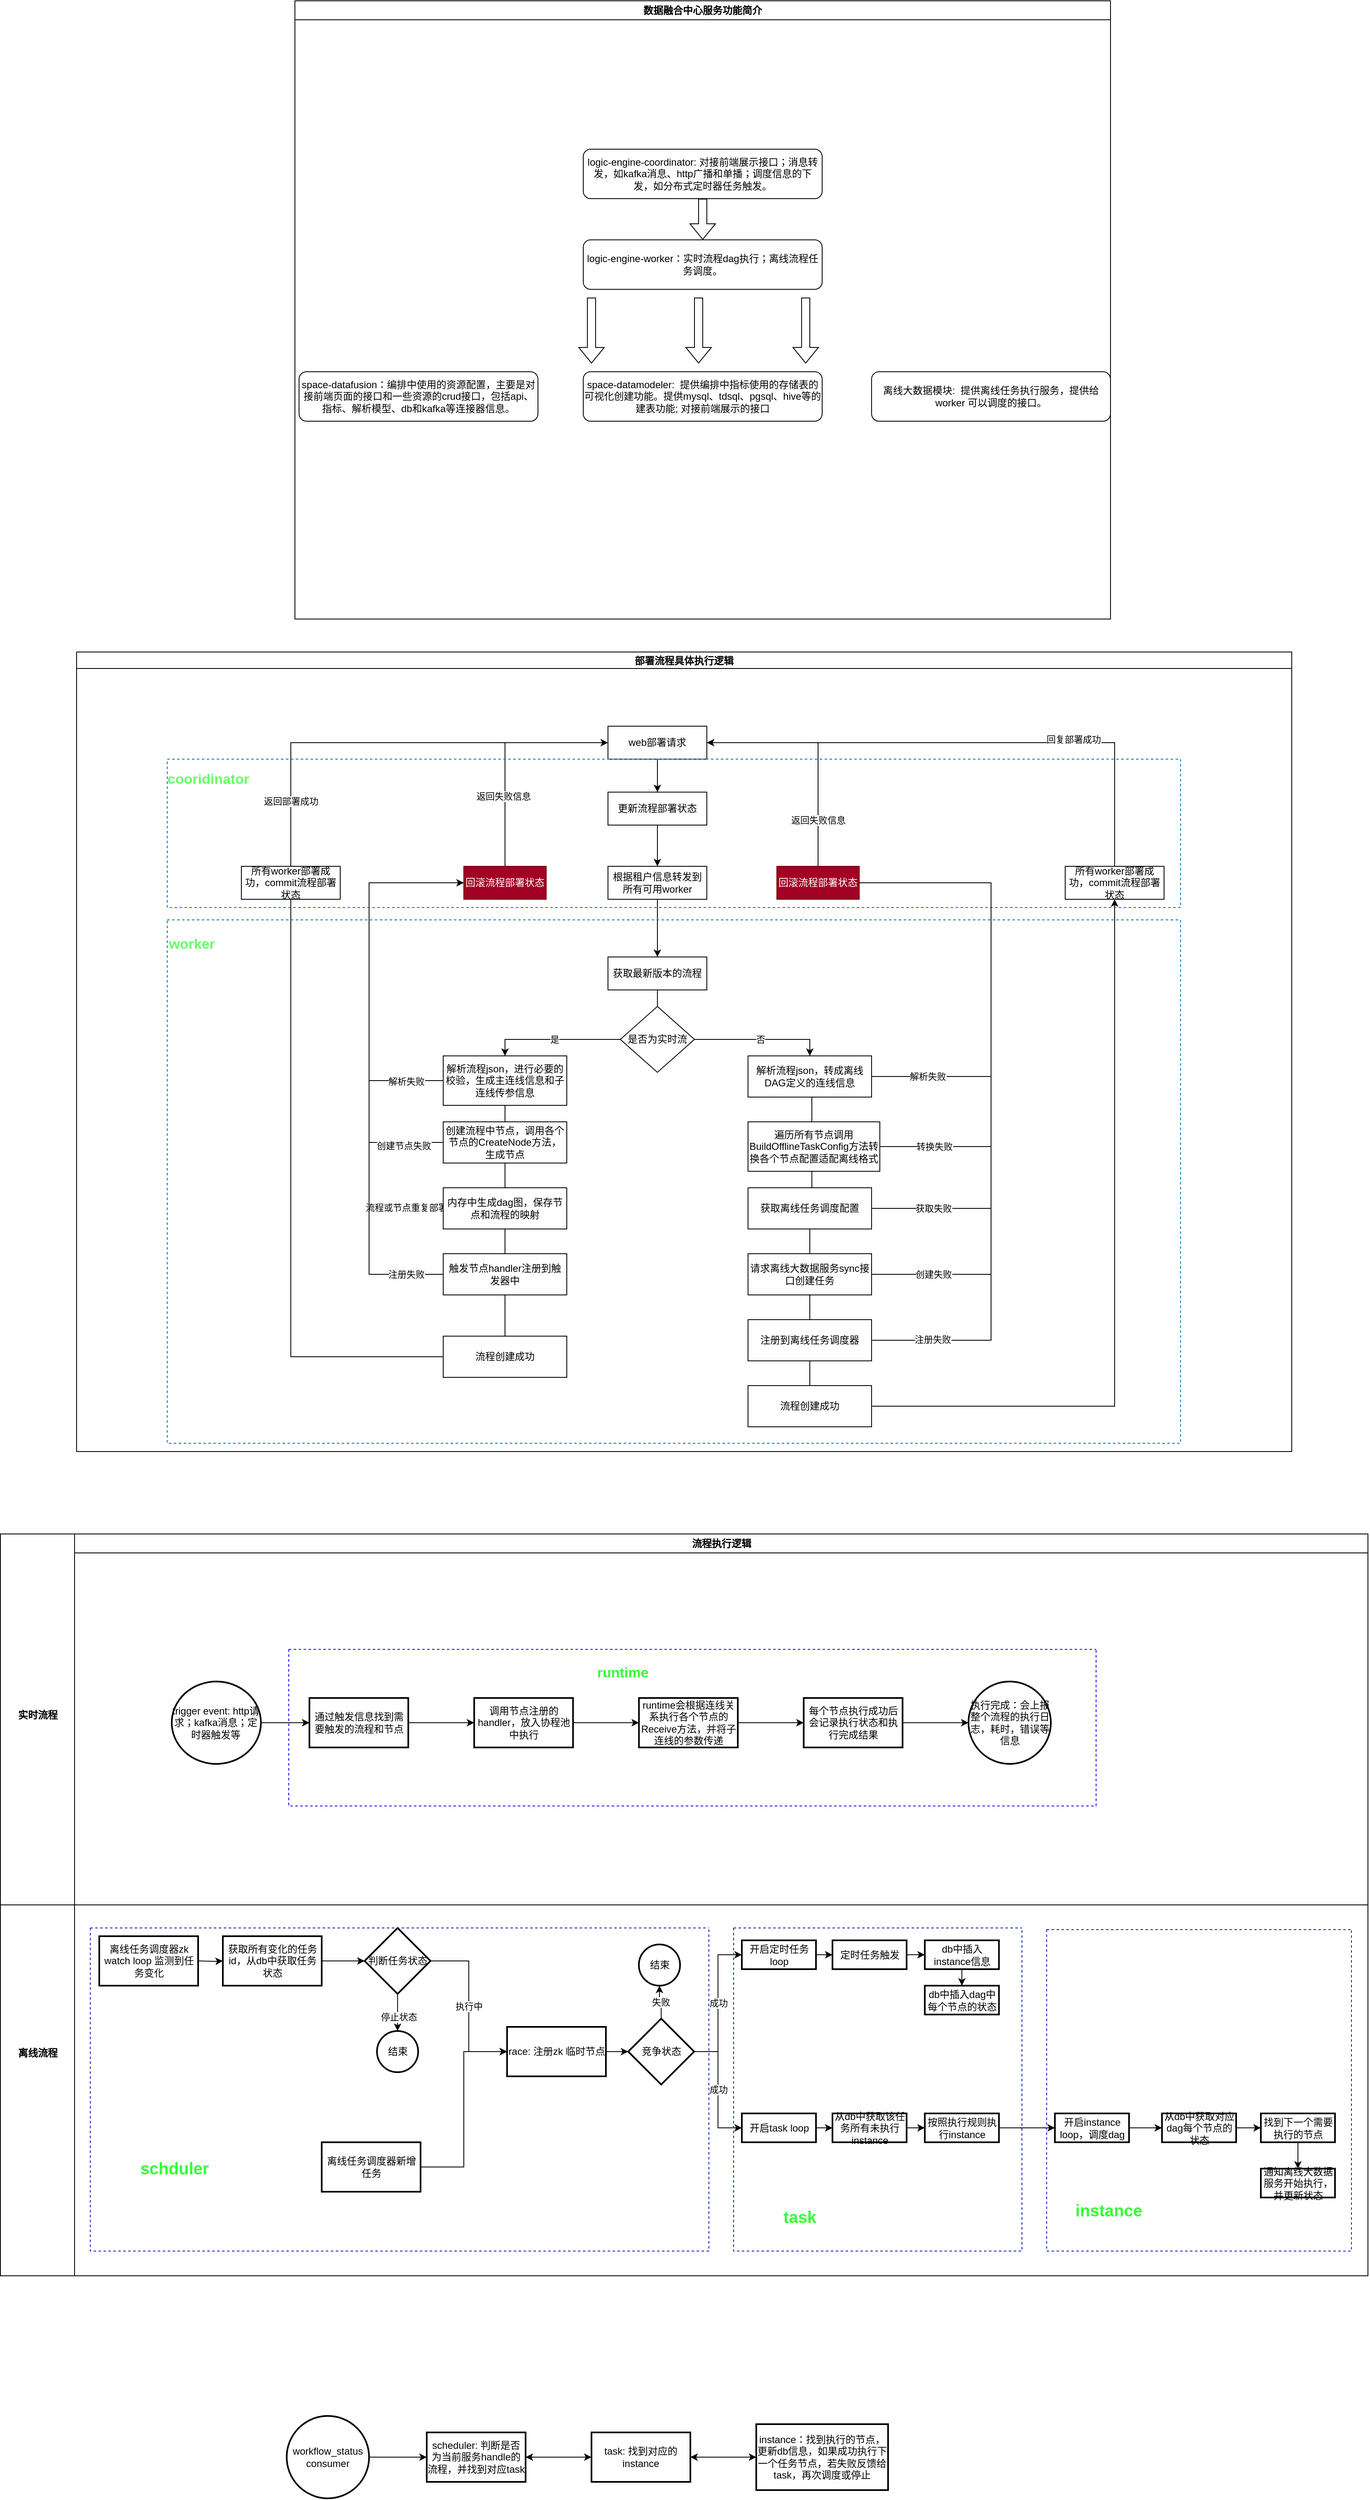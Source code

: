 <mxfile version="21.3.5" type="github">
  <diagram name="Page-1" id="74e2e168-ea6b-b213-b513-2b3c1d86103e">
    <mxGraphModel dx="1231" dy="2396" grid="1" gridSize="10" guides="1" tooltips="1" connect="1" arrows="1" fold="1" page="0" pageScale="1" pageWidth="1100" pageHeight="850" background="none" math="0" shadow="0">
      <root>
        <mxCell id="0" />
        <mxCell id="1" parent="0" />
        <mxCell id="TfXch8GAIewwacEi9W_L-10" value="部署流程具体执行逻辑" style="swimlane;startSize=20;horizontal=1;containerType=tree;align=center;" parent="1" vertex="1">
          <mxGeometry x="255" y="-810" width="1475" height="970" as="geometry" />
        </mxCell>
        <mxCell id="TfXch8GAIewwacEi9W_L-11" value="" style="edgeStyle=elbowEdgeStyle;elbow=vertical;sourcePerimeterSpacing=0;targetPerimeterSpacing=0;startArrow=none;endArrow=classic;rounded=0;curved=0;strokeColor=default;startFill=0;endFill=1;" parent="TfXch8GAIewwacEi9W_L-10" source="TfXch8GAIewwacEi9W_L-12" target="TfXch8GAIewwacEi9W_L-13" edge="1">
          <mxGeometry relative="1" as="geometry" />
        </mxCell>
        <mxCell id="TfXch8GAIewwacEi9W_L-12" value="web部署请求" style="whiteSpace=wrap;html=1;treeFolding=1;treeMoving=1;newEdgeStyle={&quot;edgeStyle&quot;:&quot;elbowEdgeStyle&quot;,&quot;startArrow&quot;:&quot;none&quot;,&quot;endArrow&quot;:&quot;none&quot;};" parent="TfXch8GAIewwacEi9W_L-10" vertex="1">
          <mxGeometry x="645" y="90" width="120" height="40" as="geometry" />
        </mxCell>
        <mxCell id="TfXch8GAIewwacEi9W_L-46" style="edgeStyle=elbowEdgeStyle;rounded=0;orthogonalLoop=1;jettySize=auto;html=1;startArrow=none;endArrow=classic;exitX=0.5;exitY=1;exitDx=0;exitDy=0;entryX=0.5;entryY=0;entryDx=0;entryDy=0;endFill=1;" parent="TfXch8GAIewwacEi9W_L-10" source="TfXch8GAIewwacEi9W_L-13" target="TfXch8GAIewwacEi9W_L-18" edge="1">
          <mxGeometry relative="1" as="geometry" />
        </mxCell>
        <mxCell id="TfXch8GAIewwacEi9W_L-13" value="更新流程部署状态" style="whiteSpace=wrap;html=1;treeFolding=1;treeMoving=1;newEdgeStyle={&quot;edgeStyle&quot;:&quot;elbowEdgeStyle&quot;,&quot;startArrow&quot;:&quot;none&quot;,&quot;endArrow&quot;:&quot;none&quot;};" parent="TfXch8GAIewwacEi9W_L-10" vertex="1">
          <mxGeometry x="645" y="170" width="120" height="40" as="geometry" />
        </mxCell>
        <mxCell id="TfXch8GAIewwacEi9W_L-16" value="cooridinator" style="rounded=0;whiteSpace=wrap;html=1;strokeColor=none;fillColor=none;fontColor=#66FF66;fontStyle=1;fontSize=17;" parent="TfXch8GAIewwacEi9W_L-10" vertex="1">
          <mxGeometry x="130" y="140" width="60" height="30" as="geometry" />
        </mxCell>
        <mxCell id="TfXch8GAIewwacEi9W_L-48" style="edgeStyle=elbowEdgeStyle;rounded=0;orthogonalLoop=1;jettySize=auto;html=1;startArrow=none;endArrow=classic;exitX=0.5;exitY=1;exitDx=0;exitDy=0;entryX=0.5;entryY=0;entryDx=0;entryDy=0;endFill=1;" parent="TfXch8GAIewwacEi9W_L-10" source="TfXch8GAIewwacEi9W_L-18" target="TfXch8GAIewwacEi9W_L-20" edge="1">
          <mxGeometry relative="1" as="geometry" />
        </mxCell>
        <mxCell id="TfXch8GAIewwacEi9W_L-18" value="根据租户信息转发到所有可用worker" style="whiteSpace=wrap;html=1;treeFolding=1;treeMoving=1;newEdgeStyle={&quot;edgeStyle&quot;:&quot;elbowEdgeStyle&quot;,&quot;startArrow&quot;:&quot;none&quot;,&quot;endArrow&quot;:&quot;none&quot;};" parent="TfXch8GAIewwacEi9W_L-10" vertex="1">
          <mxGeometry x="645" y="260" width="120" height="40" as="geometry" />
        </mxCell>
        <mxCell id="TfXch8GAIewwacEi9W_L-49" style="edgeStyle=elbowEdgeStyle;rounded=0;orthogonalLoop=1;jettySize=auto;html=1;startArrow=none;endArrow=none;exitX=0.5;exitY=1;exitDx=0;exitDy=0;entryX=0.5;entryY=0;entryDx=0;entryDy=0;" parent="TfXch8GAIewwacEi9W_L-10" source="TfXch8GAIewwacEi9W_L-20" target="TfXch8GAIewwacEi9W_L-38" edge="1">
          <mxGeometry relative="1" as="geometry" />
        </mxCell>
        <mxCell id="TfXch8GAIewwacEi9W_L-20" value="获取最新版本的流程" style="whiteSpace=wrap;html=1;treeFolding=1;treeMoving=1;newEdgeStyle={&quot;edgeStyle&quot;:&quot;elbowEdgeStyle&quot;,&quot;startArrow&quot;:&quot;none&quot;,&quot;endArrow&quot;:&quot;none&quot;};" parent="TfXch8GAIewwacEi9W_L-10" vertex="1">
          <mxGeometry x="645" y="370" width="120" height="40" as="geometry" />
        </mxCell>
        <mxCell id="TfXch8GAIewwacEi9W_L-55" style="edgeStyle=elbowEdgeStyle;rounded=0;orthogonalLoop=1;jettySize=auto;html=1;startArrow=none;endArrow=classic;exitX=0;exitY=0.5;exitDx=0;exitDy=0;entryX=0;entryY=0.5;entryDx=0;entryDy=0;endFill=1;" parent="TfXch8GAIewwacEi9W_L-10" source="TfXch8GAIewwacEi9W_L-22" target="TfXch8GAIewwacEi9W_L-52" edge="1">
          <mxGeometry relative="1" as="geometry">
            <mxPoint x="425" y="250" as="targetPoint" />
            <Array as="points">
              <mxPoint x="355" y="350" />
            </Array>
          </mxGeometry>
        </mxCell>
        <mxCell id="TfXch8GAIewwacEi9W_L-57" value="解析失败" style="edgeLabel;html=1;align=center;verticalAlign=middle;resizable=0;points=[];" parent="TfXch8GAIewwacEi9W_L-55" vertex="1" connectable="0">
          <mxGeometry x="-0.795" y="1" relative="1" as="geometry">
            <mxPoint as="offset" />
          </mxGeometry>
        </mxCell>
        <mxCell id="TfXch8GAIewwacEi9W_L-22" value="解析流程json，进行必要的校验，生成主连线信息和子连线传参信息" style="whiteSpace=wrap;html=1;treeFolding=1;treeMoving=1;newEdgeStyle={&quot;edgeStyle&quot;:&quot;elbowEdgeStyle&quot;,&quot;startArrow&quot;:&quot;none&quot;,&quot;endArrow&quot;:&quot;none&quot;};" parent="TfXch8GAIewwacEi9W_L-10" vertex="1">
          <mxGeometry x="445" y="490" width="150" height="60" as="geometry" />
        </mxCell>
        <mxCell id="TfXch8GAIewwacEi9W_L-23" value="" style="edgeStyle=elbowEdgeStyle;elbow=vertical;sourcePerimeterSpacing=0;targetPerimeterSpacing=0;startArrow=none;endArrow=none;rounded=0;curved=0;" parent="TfXch8GAIewwacEi9W_L-10" source="TfXch8GAIewwacEi9W_L-22" target="TfXch8GAIewwacEi9W_L-24" edge="1">
          <mxGeometry relative="1" as="geometry">
            <mxPoint x="535" y="470" as="sourcePoint" />
          </mxGeometry>
        </mxCell>
        <mxCell id="TfXch8GAIewwacEi9W_L-56" style="edgeStyle=elbowEdgeStyle;rounded=0;orthogonalLoop=1;jettySize=auto;html=1;startArrow=none;endArrow=none;exitX=0;exitY=0.5;exitDx=0;exitDy=0;entryX=0;entryY=0.5;entryDx=0;entryDy=0;" parent="TfXch8GAIewwacEi9W_L-10" source="TfXch8GAIewwacEi9W_L-24" target="TfXch8GAIewwacEi9W_L-52" edge="1">
          <mxGeometry relative="1" as="geometry">
            <Array as="points">
              <mxPoint x="355" y="450" />
            </Array>
          </mxGeometry>
        </mxCell>
        <mxCell id="TfXch8GAIewwacEi9W_L-66" value="创建节点失败" style="edgeLabel;html=1;align=center;verticalAlign=middle;resizable=0;points=[];" parent="TfXch8GAIewwacEi9W_L-56" vertex="1" connectable="0">
          <mxGeometry x="-0.815" y="4" relative="1" as="geometry">
            <mxPoint as="offset" />
          </mxGeometry>
        </mxCell>
        <mxCell id="TfXch8GAIewwacEi9W_L-24" value="创建流程中节点，调用各个节点的CreateNode方法，生成节点" style="whiteSpace=wrap;html=1;treeFolding=1;treeMoving=1;newEdgeStyle={&quot;edgeStyle&quot;:&quot;elbowEdgeStyle&quot;,&quot;startArrow&quot;:&quot;none&quot;,&quot;endArrow&quot;:&quot;none&quot;};" parent="TfXch8GAIewwacEi9W_L-10" vertex="1">
          <mxGeometry x="445" y="570" width="150" height="50" as="geometry" />
        </mxCell>
        <mxCell id="TfXch8GAIewwacEi9W_L-25" value="" style="edgeStyle=elbowEdgeStyle;elbow=vertical;sourcePerimeterSpacing=0;targetPerimeterSpacing=0;startArrow=none;endArrow=none;rounded=0;curved=0;" parent="TfXch8GAIewwacEi9W_L-10" source="TfXch8GAIewwacEi9W_L-24" target="TfXch8GAIewwacEi9W_L-26" edge="1">
          <mxGeometry relative="1" as="geometry">
            <mxPoint x="535" y="590" as="sourcePoint" />
          </mxGeometry>
        </mxCell>
        <mxCell id="TfXch8GAIewwacEi9W_L-58" style="edgeStyle=elbowEdgeStyle;rounded=0;orthogonalLoop=1;jettySize=auto;html=1;startArrow=none;endArrow=none;exitX=0;exitY=0.5;exitDx=0;exitDy=0;entryX=0;entryY=0.5;entryDx=0;entryDy=0;" parent="TfXch8GAIewwacEi9W_L-10" source="TfXch8GAIewwacEi9W_L-26" target="TfXch8GAIewwacEi9W_L-52" edge="1">
          <mxGeometry relative="1" as="geometry">
            <Array as="points">
              <mxPoint x="355" y="460" />
            </Array>
          </mxGeometry>
        </mxCell>
        <mxCell id="TfXch8GAIewwacEi9W_L-67" value="流程或节点重复部署" style="edgeLabel;html=1;align=center;verticalAlign=middle;resizable=0;points=[];" parent="TfXch8GAIewwacEi9W_L-58" vertex="1" connectable="0">
          <mxGeometry x="-0.85" y="-1" relative="1" as="geometry">
            <mxPoint as="offset" />
          </mxGeometry>
        </mxCell>
        <mxCell id="TfXch8GAIewwacEi9W_L-26" value="内存中生成dag图，保存节点和流程的映射" style="whiteSpace=wrap;html=1;treeFolding=1;treeMoving=1;newEdgeStyle={&quot;edgeStyle&quot;:&quot;elbowEdgeStyle&quot;,&quot;startArrow&quot;:&quot;none&quot;,&quot;endArrow&quot;:&quot;none&quot;};" parent="TfXch8GAIewwacEi9W_L-10" vertex="1">
          <mxGeometry x="445" y="650" width="150" height="50" as="geometry" />
        </mxCell>
        <mxCell id="TfXch8GAIewwacEi9W_L-27" value="" style="edgeStyle=elbowEdgeStyle;elbow=vertical;sourcePerimeterSpacing=0;targetPerimeterSpacing=0;startArrow=none;endArrow=none;rounded=0;curved=0;" parent="TfXch8GAIewwacEi9W_L-10" source="TfXch8GAIewwacEi9W_L-26" target="TfXch8GAIewwacEi9W_L-28" edge="1">
          <mxGeometry relative="1" as="geometry">
            <mxPoint x="535" y="670" as="sourcePoint" />
          </mxGeometry>
        </mxCell>
        <mxCell id="TfXch8GAIewwacEi9W_L-65" style="edgeStyle=elbowEdgeStyle;rounded=0;orthogonalLoop=1;jettySize=auto;html=1;startArrow=none;endArrow=none;exitX=0;exitY=0.5;exitDx=0;exitDy=0;entryX=0;entryY=0.5;entryDx=0;entryDy=0;" parent="TfXch8GAIewwacEi9W_L-10" source="TfXch8GAIewwacEi9W_L-28" target="TfXch8GAIewwacEi9W_L-52" edge="1">
          <mxGeometry relative="1" as="geometry">
            <Array as="points">
              <mxPoint x="355" y="470" />
              <mxPoint x="405" y="290" />
              <mxPoint x="355" y="410" />
            </Array>
          </mxGeometry>
        </mxCell>
        <mxCell id="TfXch8GAIewwacEi9W_L-68" value="注册失败" style="edgeLabel;html=1;align=center;verticalAlign=middle;resizable=0;points=[];" parent="TfXch8GAIewwacEi9W_L-65" vertex="1" connectable="0">
          <mxGeometry x="-0.866" relative="1" as="geometry">
            <mxPoint as="offset" />
          </mxGeometry>
        </mxCell>
        <mxCell id="TfXch8GAIewwacEi9W_L-28" value="触发节点handler注册到触发器中" style="whiteSpace=wrap;html=1;treeFolding=1;treeMoving=1;newEdgeStyle={&quot;edgeStyle&quot;:&quot;elbowEdgeStyle&quot;,&quot;startArrow&quot;:&quot;none&quot;,&quot;endArrow&quot;:&quot;none&quot;};" parent="TfXch8GAIewwacEi9W_L-10" vertex="1">
          <mxGeometry x="445" y="730" width="150" height="50" as="geometry" />
        </mxCell>
        <mxCell id="TfXch8GAIewwacEi9W_L-50" value="是" style="edgeStyle=orthogonalEdgeStyle;rounded=0;orthogonalLoop=1;jettySize=auto;html=1;exitX=0;exitY=0.5;exitDx=0;exitDy=0;entryX=0.5;entryY=0;entryDx=0;entryDy=0;" parent="TfXch8GAIewwacEi9W_L-10" source="TfXch8GAIewwacEi9W_L-38" target="TfXch8GAIewwacEi9W_L-22" edge="1">
          <mxGeometry relative="1" as="geometry" />
        </mxCell>
        <mxCell id="TfXch8GAIewwacEi9W_L-83" value="否" style="edgeStyle=orthogonalEdgeStyle;rounded=0;orthogonalLoop=1;jettySize=auto;html=1;exitX=1;exitY=0.5;exitDx=0;exitDy=0;entryX=0.5;entryY=0;entryDx=0;entryDy=0;" parent="TfXch8GAIewwacEi9W_L-10" source="TfXch8GAIewwacEi9W_L-38" target="TfXch8GAIewwacEi9W_L-82" edge="1">
          <mxGeometry relative="1" as="geometry" />
        </mxCell>
        <mxCell id="TfXch8GAIewwacEi9W_L-38" value="是否为实时流" style="rhombus;whiteSpace=wrap;html=1;" parent="TfXch8GAIewwacEi9W_L-10" vertex="1">
          <mxGeometry x="660" y="430" width="90" height="80" as="geometry" />
        </mxCell>
        <mxCell id="TfXch8GAIewwacEi9W_L-53" style="edgeStyle=orthogonalEdgeStyle;rounded=0;orthogonalLoop=1;jettySize=auto;html=1;exitX=0.5;exitY=0;exitDx=0;exitDy=0;entryX=0;entryY=0.5;entryDx=0;entryDy=0;" parent="TfXch8GAIewwacEi9W_L-10" source="TfXch8GAIewwacEi9W_L-52" target="TfXch8GAIewwacEi9W_L-12" edge="1">
          <mxGeometry relative="1" as="geometry" />
        </mxCell>
        <mxCell id="TfXch8GAIewwacEi9W_L-54" value="返回失败信息" style="edgeLabel;html=1;align=center;verticalAlign=middle;resizable=0;points=[];" parent="TfXch8GAIewwacEi9W_L-53" vertex="1" connectable="0">
          <mxGeometry x="-0.377" y="2" relative="1" as="geometry">
            <mxPoint as="offset" />
          </mxGeometry>
        </mxCell>
        <mxCell id="TfXch8GAIewwacEi9W_L-52" value="回滚流程部署状态" style="rounded=0;whiteSpace=wrap;html=1;fillColor=#a20025;fontColor=#ffffff;strokeColor=#6F0000;" parent="TfXch8GAIewwacEi9W_L-10" vertex="1">
          <mxGeometry x="470" y="260" width="100" height="40" as="geometry" />
        </mxCell>
        <mxCell id="TfXch8GAIewwacEi9W_L-62" style="edgeStyle=elbowEdgeStyle;rounded=0;orthogonalLoop=1;jettySize=auto;html=1;startArrow=none;endArrow=none;exitX=0.5;exitY=0;exitDx=0;exitDy=0;entryX=1;entryY=0.5;entryDx=0;entryDy=0;" parent="TfXch8GAIewwacEi9W_L-10" source="TfXch8GAIewwacEi9W_L-61" target="TfXch8GAIewwacEi9W_L-12" edge="1">
          <mxGeometry relative="1" as="geometry">
            <Array as="points">
              <mxPoint x="1260" y="140" />
              <mxPoint x="965" y="210" />
              <mxPoint x="735" y="190" />
            </Array>
          </mxGeometry>
        </mxCell>
        <mxCell id="TfXch8GAIewwacEi9W_L-64" value="回复部署成功" style="edgeLabel;html=1;align=center;verticalAlign=middle;resizable=0;points=[];" parent="TfXch8GAIewwacEi9W_L-62" vertex="1" connectable="0">
          <mxGeometry x="-0.38" y="-4" relative="1" as="geometry">
            <mxPoint as="offset" />
          </mxGeometry>
        </mxCell>
        <mxCell id="TfXch8GAIewwacEi9W_L-61" value="所有worker部署成功，commit流程部署状态" style="whiteSpace=wrap;html=1;treeFolding=1;treeMoving=1;newEdgeStyle={&quot;edgeStyle&quot;:&quot;elbowEdgeStyle&quot;,&quot;startArrow&quot;:&quot;none&quot;,&quot;endArrow&quot;:&quot;none&quot;};" parent="TfXch8GAIewwacEi9W_L-10" vertex="1">
          <mxGeometry x="1200" y="260" width="120" height="40" as="geometry" />
        </mxCell>
        <mxCell id="TfXch8GAIewwacEi9W_L-71" style="edgeStyle=elbowEdgeStyle;rounded=0;orthogonalLoop=1;jettySize=auto;html=1;startArrow=none;endArrow=none;exitX=0.5;exitY=0;exitDx=0;exitDy=0;entryX=0;entryY=0.5;entryDx=0;entryDy=0;" parent="TfXch8GAIewwacEi9W_L-10" source="TfXch8GAIewwacEi9W_L-70" target="TfXch8GAIewwacEi9W_L-12" edge="1">
          <mxGeometry relative="1" as="geometry">
            <Array as="points">
              <mxPoint x="260" y="200" />
            </Array>
          </mxGeometry>
        </mxCell>
        <mxCell id="TfXch8GAIewwacEi9W_L-72" value="返回部署成功" style="edgeLabel;html=1;align=center;verticalAlign=middle;resizable=0;points=[];" parent="TfXch8GAIewwacEi9W_L-71" vertex="1" connectable="0">
          <mxGeometry x="-0.705" relative="1" as="geometry">
            <mxPoint as="offset" />
          </mxGeometry>
        </mxCell>
        <mxCell id="TfXch8GAIewwacEi9W_L-70" value="所有worker部署成功，commit流程部署状态" style="whiteSpace=wrap;html=1;treeFolding=1;treeMoving=1;newEdgeStyle={&quot;edgeStyle&quot;:&quot;elbowEdgeStyle&quot;,&quot;startArrow&quot;:&quot;none&quot;,&quot;endArrow&quot;:&quot;none&quot;};" parent="TfXch8GAIewwacEi9W_L-10" vertex="1">
          <mxGeometry x="200" y="260" width="120" height="40" as="geometry" />
        </mxCell>
        <mxCell id="TfXch8GAIewwacEi9W_L-73" value="" style="edgeStyle=elbowEdgeStyle;elbow=vertical;sourcePerimeterSpacing=0;targetPerimeterSpacing=0;startArrow=none;endArrow=none;rounded=0;curved=0;" parent="TfXch8GAIewwacEi9W_L-10" source="TfXch8GAIewwacEi9W_L-28" target="TfXch8GAIewwacEi9W_L-74" edge="1">
          <mxGeometry relative="1" as="geometry">
            <mxPoint x="475" y="770" as="sourcePoint" />
          </mxGeometry>
        </mxCell>
        <mxCell id="TfXch8GAIewwacEi9W_L-75" style="edgeStyle=elbowEdgeStyle;rounded=0;orthogonalLoop=1;jettySize=auto;html=1;startArrow=none;endArrow=none;exitX=0;exitY=0.5;exitDx=0;exitDy=0;entryX=0.5;entryY=1;entryDx=0;entryDy=0;" parent="TfXch8GAIewwacEi9W_L-10" source="TfXch8GAIewwacEi9W_L-74" target="TfXch8GAIewwacEi9W_L-70" edge="1">
          <mxGeometry relative="1" as="geometry">
            <Array as="points">
              <mxPoint x="260" y="590" />
            </Array>
          </mxGeometry>
        </mxCell>
        <mxCell id="TfXch8GAIewwacEi9W_L-74" value="流程创建成功" style="whiteSpace=wrap;html=1;treeFolding=1;treeMoving=1;newEdgeStyle={&quot;edgeStyle&quot;:&quot;elbowEdgeStyle&quot;,&quot;startArrow&quot;:&quot;none&quot;,&quot;endArrow&quot;:&quot;none&quot;};" parent="TfXch8GAIewwacEi9W_L-10" vertex="1">
          <mxGeometry x="445" y="830" width="150" height="50" as="geometry" />
        </mxCell>
        <mxCell id="TfXch8GAIewwacEi9W_L-86" style="edgeStyle=elbowEdgeStyle;rounded=0;orthogonalLoop=1;jettySize=auto;html=1;startArrow=none;endArrow=none;exitX=0.5;exitY=1;exitDx=0;exitDy=0;entryX=0.5;entryY=0;entryDx=0;entryDy=0;" parent="TfXch8GAIewwacEi9W_L-10" source="TfXch8GAIewwacEi9W_L-82" target="TfXch8GAIewwacEi9W_L-85" edge="1">
          <mxGeometry relative="1" as="geometry" />
        </mxCell>
        <mxCell id="TfXch8GAIewwacEi9W_L-129" style="edgeStyle=elbowEdgeStyle;rounded=0;orthogonalLoop=1;jettySize=auto;html=1;startArrow=none;endArrow=none;exitX=1;exitY=0.5;exitDx=0;exitDy=0;entryX=1;entryY=0.5;entryDx=0;entryDy=0;" parent="TfXch8GAIewwacEi9W_L-10" source="TfXch8GAIewwacEi9W_L-82" target="TfXch8GAIewwacEi9W_L-107" edge="1">
          <mxGeometry relative="1" as="geometry">
            <Array as="points">
              <mxPoint x="1110" y="350" />
              <mxPoint x="1050" y="400" />
            </Array>
          </mxGeometry>
        </mxCell>
        <mxCell id="NWtspItxpAvwJcJ3M5Su-22" value="解析失败" style="edgeLabel;html=1;align=center;verticalAlign=middle;resizable=0;points=[];" vertex="1" connectable="0" parent="TfXch8GAIewwacEi9W_L-129">
          <mxGeometry x="-0.75" y="-2" relative="1" as="geometry">
            <mxPoint y="-2" as="offset" />
          </mxGeometry>
        </mxCell>
        <mxCell id="TfXch8GAIewwacEi9W_L-82" value="解析流程json，转成离线DAG定义的连线信息" style="whiteSpace=wrap;html=1;treeFolding=1;treeMoving=1;newEdgeStyle={&quot;edgeStyle&quot;:&quot;elbowEdgeStyle&quot;,&quot;startArrow&quot;:&quot;none&quot;,&quot;endArrow&quot;:&quot;none&quot;};" parent="TfXch8GAIewwacEi9W_L-10" vertex="1">
          <mxGeometry x="815" y="490" width="150" height="50" as="geometry" />
        </mxCell>
        <mxCell id="TfXch8GAIewwacEi9W_L-130" style="edgeStyle=elbowEdgeStyle;rounded=0;orthogonalLoop=1;jettySize=auto;html=1;startArrow=none;endArrow=none;exitX=1;exitY=0.5;exitDx=0;exitDy=0;entryX=1;entryY=0.5;entryDx=0;entryDy=0;" parent="TfXch8GAIewwacEi9W_L-10" source="TfXch8GAIewwacEi9W_L-85" target="TfXch8GAIewwacEi9W_L-107" edge="1">
          <mxGeometry relative="1" as="geometry">
            <Array as="points">
              <mxPoint x="1110" y="440" />
            </Array>
          </mxGeometry>
        </mxCell>
        <mxCell id="TfXch8GAIewwacEi9W_L-131" value="转换失败" style="edgeLabel;html=1;align=center;verticalAlign=middle;resizable=0;points=[];" parent="TfXch8GAIewwacEi9W_L-130" vertex="1" connectable="0">
          <mxGeometry x="-0.787" y="-1" relative="1" as="geometry">
            <mxPoint y="-1" as="offset" />
          </mxGeometry>
        </mxCell>
        <mxCell id="TfXch8GAIewwacEi9W_L-85" value="遍历所有节点调用BuildOfflineTaskConfig方法转换各个节点配置适配离线格式" style="whiteSpace=wrap;html=1;treeFolding=1;treeMoving=1;newEdgeStyle={&quot;edgeStyle&quot;:&quot;elbowEdgeStyle&quot;,&quot;startArrow&quot;:&quot;none&quot;,&quot;endArrow&quot;:&quot;none&quot;};" parent="TfXch8GAIewwacEi9W_L-10" vertex="1">
          <mxGeometry x="815" y="570" width="160" height="60" as="geometry" />
        </mxCell>
        <mxCell id="TfXch8GAIewwacEi9W_L-87" style="edgeStyle=elbowEdgeStyle;rounded=0;orthogonalLoop=1;jettySize=auto;html=1;startArrow=none;endArrow=none;exitX=0.5;exitY=1;exitDx=0;exitDy=0;entryX=0.5;entryY=0;entryDx=0;entryDy=0;" parent="TfXch8GAIewwacEi9W_L-10" source="TfXch8GAIewwacEi9W_L-85" target="TfXch8GAIewwacEi9W_L-88" edge="1">
          <mxGeometry relative="1" as="geometry">
            <mxPoint x="1030" y="600" as="sourcePoint" />
          </mxGeometry>
        </mxCell>
        <mxCell id="TfXch8GAIewwacEi9W_L-115" style="edgeStyle=elbowEdgeStyle;rounded=0;orthogonalLoop=1;jettySize=auto;html=1;startArrow=none;endArrow=none;exitX=1;exitY=0.5;exitDx=0;exitDy=0;entryX=1;entryY=0.5;entryDx=0;entryDy=0;" parent="TfXch8GAIewwacEi9W_L-10" source="TfXch8GAIewwacEi9W_L-88" target="TfXch8GAIewwacEi9W_L-107" edge="1">
          <mxGeometry relative="1" as="geometry">
            <mxPoint x="965" y="714.062" as="targetPoint" />
            <Array as="points">
              <mxPoint x="1110" y="420" />
              <mxPoint x="1050" y="460" />
              <mxPoint x="1055" y="490" />
            </Array>
          </mxGeometry>
        </mxCell>
        <mxCell id="TfXch8GAIewwacEi9W_L-120" value="获取失败" style="edgeLabel;html=1;align=center;verticalAlign=middle;resizable=0;points=[];" parent="TfXch8GAIewwacEi9W_L-115" vertex="1" connectable="0">
          <mxGeometry x="-0.847" y="3" relative="1" as="geometry">
            <mxPoint x="21" y="3" as="offset" />
          </mxGeometry>
        </mxCell>
        <mxCell id="TfXch8GAIewwacEi9W_L-88" value="获取离线任务调度配置" style="whiteSpace=wrap;html=1;treeFolding=1;treeMoving=1;newEdgeStyle={&quot;edgeStyle&quot;:&quot;elbowEdgeStyle&quot;,&quot;startArrow&quot;:&quot;none&quot;,&quot;endArrow&quot;:&quot;none&quot;};" parent="TfXch8GAIewwacEi9W_L-10" vertex="1">
          <mxGeometry x="815" y="650" width="150" height="50" as="geometry" />
        </mxCell>
        <mxCell id="TfXch8GAIewwacEi9W_L-89" style="edgeStyle=elbowEdgeStyle;rounded=0;orthogonalLoop=1;jettySize=auto;html=1;startArrow=none;endArrow=none;entryX=0.5;entryY=0;entryDx=0;entryDy=0;" parent="TfXch8GAIewwacEi9W_L-10" target="TfXch8GAIewwacEi9W_L-90" edge="1">
          <mxGeometry relative="1" as="geometry">
            <mxPoint x="860" y="770" as="sourcePoint" />
            <Array as="points">
              <mxPoint x="890" y="710" />
            </Array>
          </mxGeometry>
        </mxCell>
        <mxCell id="TfXch8GAIewwacEi9W_L-116" style="edgeStyle=elbowEdgeStyle;rounded=0;orthogonalLoop=1;jettySize=auto;html=1;startArrow=none;endArrow=none;exitX=1;exitY=0.5;exitDx=0;exitDy=0;entryX=1;entryY=0.5;entryDx=0;entryDy=0;" parent="TfXch8GAIewwacEi9W_L-10" source="TfXch8GAIewwacEi9W_L-90" target="TfXch8GAIewwacEi9W_L-107" edge="1">
          <mxGeometry relative="1" as="geometry">
            <Array as="points">
              <mxPoint x="1110" y="320" />
              <mxPoint x="1050" y="490" />
              <mxPoint x="1055" y="460" />
            </Array>
          </mxGeometry>
        </mxCell>
        <mxCell id="TfXch8GAIewwacEi9W_L-119" value="注册失败" style="edgeLabel;html=1;align=center;verticalAlign=middle;resizable=0;points=[];" parent="TfXch8GAIewwacEi9W_L-116" vertex="1" connectable="0">
          <mxGeometry x="-0.829" y="1" relative="1" as="geometry">
            <mxPoint as="offset" />
          </mxGeometry>
        </mxCell>
        <mxCell id="TfXch8GAIewwacEi9W_L-90" value="注册到离线任务调度器" style="whiteSpace=wrap;html=1;treeFolding=1;treeMoving=1;newEdgeStyle={&quot;edgeStyle&quot;:&quot;elbowEdgeStyle&quot;,&quot;startArrow&quot;:&quot;none&quot;,&quot;endArrow&quot;:&quot;none&quot;};" parent="TfXch8GAIewwacEi9W_L-10" vertex="1">
          <mxGeometry x="815" y="810" width="150" height="50" as="geometry" />
        </mxCell>
        <mxCell id="TfXch8GAIewwacEi9W_L-108" style="edgeStyle=orthogonalEdgeStyle;rounded=0;orthogonalLoop=1;jettySize=auto;html=1;exitX=0.5;exitY=0;exitDx=0;exitDy=0;entryX=1;entryY=0.5;entryDx=0;entryDy=0;" parent="TfXch8GAIewwacEi9W_L-10" source="TfXch8GAIewwacEi9W_L-107" target="TfXch8GAIewwacEi9W_L-12" edge="1">
          <mxGeometry relative="1" as="geometry" />
        </mxCell>
        <mxCell id="TfXch8GAIewwacEi9W_L-109" value="返回失败信息" style="edgeLabel;html=1;align=center;verticalAlign=middle;resizable=0;points=[];" parent="TfXch8GAIewwacEi9W_L-108" vertex="1" connectable="0">
          <mxGeometry x="-0.545" y="3" relative="1" as="geometry">
            <mxPoint x="3" y="9" as="offset" />
          </mxGeometry>
        </mxCell>
        <mxCell id="TfXch8GAIewwacEi9W_L-107" value="回滚流程部署状态" style="rounded=0;whiteSpace=wrap;html=1;fillColor=#a20025;fontColor=#ffffff;strokeColor=#6F0000;" parent="TfXch8GAIewwacEi9W_L-10" vertex="1">
          <mxGeometry x="850" y="260" width="100" height="40" as="geometry" />
        </mxCell>
        <mxCell id="TfXch8GAIewwacEi9W_L-110" style="edgeStyle=elbowEdgeStyle;rounded=0;orthogonalLoop=1;jettySize=auto;html=1;startArrow=none;endArrow=none;exitX=0.5;exitY=1;exitDx=0;exitDy=0;entryX=0.5;entryY=0;entryDx=0;entryDy=0;" parent="TfXch8GAIewwacEi9W_L-10" source="TfXch8GAIewwacEi9W_L-90" target="TfXch8GAIewwacEi9W_L-111" edge="1">
          <mxGeometry relative="1" as="geometry">
            <mxPoint x="1080" y="730" as="sourcePoint" />
          </mxGeometry>
        </mxCell>
        <mxCell id="TfXch8GAIewwacEi9W_L-112" style="edgeStyle=elbowEdgeStyle;rounded=0;orthogonalLoop=1;jettySize=auto;html=1;startArrow=none;endArrow=classic;exitX=1;exitY=0.5;exitDx=0;exitDy=0;entryX=0.5;entryY=1;entryDx=0;entryDy=0;endFill=1;" parent="TfXch8GAIewwacEi9W_L-10" source="TfXch8GAIewwacEi9W_L-111" target="TfXch8GAIewwacEi9W_L-61" edge="1">
          <mxGeometry relative="1" as="geometry">
            <mxPoint x="1265" y="320" as="targetPoint" />
            <Array as="points">
              <mxPoint x="1260" y="560" />
            </Array>
          </mxGeometry>
        </mxCell>
        <mxCell id="TfXch8GAIewwacEi9W_L-111" value="流程创建成功" style="whiteSpace=wrap;html=1;treeFolding=1;treeMoving=1;newEdgeStyle={&quot;edgeStyle&quot;:&quot;elbowEdgeStyle&quot;,&quot;startArrow&quot;:&quot;none&quot;,&quot;endArrow&quot;:&quot;none&quot;};" parent="TfXch8GAIewwacEi9W_L-10" vertex="1">
          <mxGeometry x="815" y="890" width="150" height="50" as="geometry" />
        </mxCell>
        <mxCell id="TfXch8GAIewwacEi9W_L-122" value="" style="rounded=0;whiteSpace=wrap;html=1;fillColor=none;dashed=1;fontColor=#ffffff;strokeColor=#006EAF;backgroundOutline=0;pointerEvents=0;" parent="TfXch8GAIewwacEi9W_L-10" vertex="1">
          <mxGeometry x="110" y="130" width="1230" height="180" as="geometry" />
        </mxCell>
        <mxCell id="NWtspItxpAvwJcJ3M5Su-1" style="edgeStyle=elbowEdgeStyle;rounded=0;orthogonalLoop=1;jettySize=auto;html=1;startArrow=none;endArrow=none;exitX=0.5;exitY=1;exitDx=0;exitDy=0;entryX=0.5;entryY=0;entryDx=0;entryDy=0;" edge="1" target="NWtspItxpAvwJcJ3M5Su-2" source="TfXch8GAIewwacEi9W_L-88" parent="TfXch8GAIewwacEi9W_L-10">
          <mxGeometry relative="1" as="geometry">
            <mxPoint x="1205" y="220" as="sourcePoint" />
          </mxGeometry>
        </mxCell>
        <mxCell id="NWtspItxpAvwJcJ3M5Su-3" style="edgeStyle=elbowEdgeStyle;rounded=0;orthogonalLoop=1;jettySize=auto;html=1;startArrow=none;endArrow=none;exitX=1;exitY=0.5;exitDx=0;exitDy=0;entryX=1;entryY=0.5;entryDx=0;entryDy=0;" edge="1" parent="TfXch8GAIewwacEi9W_L-10" source="NWtspItxpAvwJcJ3M5Su-2" target="TfXch8GAIewwacEi9W_L-107">
          <mxGeometry relative="1" as="geometry">
            <Array as="points">
              <mxPoint x="1110" y="450" />
            </Array>
          </mxGeometry>
        </mxCell>
        <mxCell id="NWtspItxpAvwJcJ3M5Su-4" value="创建失败" style="edgeLabel;html=1;align=center;verticalAlign=middle;resizable=0;points=[];" vertex="1" connectable="0" parent="NWtspItxpAvwJcJ3M5Su-3">
          <mxGeometry x="-0.844" y="2" relative="1" as="geometry">
            <mxPoint x="14" y="2" as="offset" />
          </mxGeometry>
        </mxCell>
        <mxCell id="NWtspItxpAvwJcJ3M5Su-2" value="请求离线大数据服务sync接口创建任务" style="whiteSpace=wrap;html=1;treeFolding=1;treeMoving=1;newEdgeStyle={&quot;edgeStyle&quot;:&quot;elbowEdgeStyle&quot;,&quot;startArrow&quot;:&quot;none&quot;,&quot;endArrow&quot;:&quot;none&quot;};" vertex="1" parent="TfXch8GAIewwacEi9W_L-10">
          <mxGeometry x="815" y="730" width="150" height="50" as="geometry" />
        </mxCell>
        <mxCell id="NWtspItxpAvwJcJ3M5Su-21" value="" style="rounded=0;whiteSpace=wrap;html=1;fillColor=none;dashed=1;fontColor=#ffffff;strokeColor=#006EAF;backgroundOutline=0;pointerEvents=0;" vertex="1" parent="TfXch8GAIewwacEi9W_L-10">
          <mxGeometry x="110" y="325" width="1230" height="635" as="geometry" />
        </mxCell>
        <mxCell id="NWtspItxpAvwJcJ3M5Su-145" value="worker" style="rounded=0;whiteSpace=wrap;html=1;strokeColor=none;fillColor=none;fontColor=#66FF66;fontStyle=1;fontSize=17;" vertex="1" parent="TfXch8GAIewwacEi9W_L-10">
          <mxGeometry x="110" y="340" width="60" height="30" as="geometry" />
        </mxCell>
        <mxCell id="NWtspItxpAvwJcJ3M5Su-35" value="" style="group;fontColor=#0000FF;" vertex="1" connectable="0" parent="1">
          <mxGeometry x="162.5" y="260" width="1660" height="900" as="geometry" />
        </mxCell>
        <mxCell id="NWtspItxpAvwJcJ3M5Su-31" value="流程执行逻辑" style="swimlane;whiteSpace=wrap;html=1;container=0;" vertex="1" parent="NWtspItxpAvwJcJ3M5Su-35">
          <mxGeometry x="90" width="1570" height="900" as="geometry" />
        </mxCell>
        <mxCell id="NWtspItxpAvwJcJ3M5Su-39" value="trigger event: http请求；kafka消息；定时器触发等" style="strokeWidth=2;html=1;shape=mxgraph.flowchart.start_2;whiteSpace=wrap;" vertex="1" parent="NWtspItxpAvwJcJ3M5Su-31">
          <mxGeometry x="117.962" y="179" width="108.271" height="100" as="geometry" />
        </mxCell>
        <mxCell id="NWtspItxpAvwJcJ3M5Su-53" value="执行完成：会上报整个流程的执行日志，耗时，错误等信息" style="strokeWidth=2;html=1;shape=mxgraph.flowchart.start_2;whiteSpace=wrap;" vertex="1" parent="NWtspItxpAvwJcJ3M5Su-31">
          <mxGeometry x="1085.101" y="179" width="100" height="100" as="geometry" />
        </mxCell>
        <mxCell id="NWtspItxpAvwJcJ3M5Su-42" value="通过触发信息找到需要触发的流程和节点" style="whiteSpace=wrap;html=1;strokeWidth=2;" vertex="1" parent="NWtspItxpAvwJcJ3M5Su-31">
          <mxGeometry x="285.101" y="199" width="120" height="60" as="geometry" />
        </mxCell>
        <mxCell id="NWtspItxpAvwJcJ3M5Su-43" value="" style="edgeStyle=orthogonalEdgeStyle;rounded=0;orthogonalLoop=1;jettySize=auto;html=1;" edge="1" parent="NWtspItxpAvwJcJ3M5Su-31" source="NWtspItxpAvwJcJ3M5Su-39" target="NWtspItxpAvwJcJ3M5Su-42">
          <mxGeometry relative="1" as="geometry" />
        </mxCell>
        <mxCell id="NWtspItxpAvwJcJ3M5Su-45" value="调用节点注册的handler，放入协程池中执行" style="whiteSpace=wrap;html=1;strokeWidth=2;" vertex="1" parent="NWtspItxpAvwJcJ3M5Su-31">
          <mxGeometry x="485.101" y="199" width="120" height="60" as="geometry" />
        </mxCell>
        <mxCell id="NWtspItxpAvwJcJ3M5Su-46" value="" style="edgeStyle=orthogonalEdgeStyle;rounded=0;orthogonalLoop=1;jettySize=auto;html=1;" edge="1" parent="NWtspItxpAvwJcJ3M5Su-31" source="NWtspItxpAvwJcJ3M5Su-42" target="NWtspItxpAvwJcJ3M5Su-45">
          <mxGeometry relative="1" as="geometry" />
        </mxCell>
        <mxCell id="NWtspItxpAvwJcJ3M5Su-47" value="runtime会根据连线关系执行各个节点的Receive方法，并将子连线的参数传递" style="whiteSpace=wrap;html=1;strokeWidth=2;" vertex="1" parent="NWtspItxpAvwJcJ3M5Su-31">
          <mxGeometry x="685.101" y="199" width="120" height="60" as="geometry" />
        </mxCell>
        <mxCell id="NWtspItxpAvwJcJ3M5Su-48" value="" style="edgeStyle=orthogonalEdgeStyle;rounded=0;orthogonalLoop=1;jettySize=auto;html=1;" edge="1" parent="NWtspItxpAvwJcJ3M5Su-31" source="NWtspItxpAvwJcJ3M5Su-45" target="NWtspItxpAvwJcJ3M5Su-47">
          <mxGeometry relative="1" as="geometry" />
        </mxCell>
        <mxCell id="NWtspItxpAvwJcJ3M5Su-52" value="" style="edgeStyle=orthogonalEdgeStyle;rounded=0;orthogonalLoop=1;jettySize=auto;html=1;" edge="1" parent="NWtspItxpAvwJcJ3M5Su-31" source="NWtspItxpAvwJcJ3M5Su-49">
          <mxGeometry relative="1" as="geometry">
            <mxPoint x="1085.101" y="229" as="targetPoint" />
          </mxGeometry>
        </mxCell>
        <mxCell id="NWtspItxpAvwJcJ3M5Su-49" value="每个节点执行成功后会记录执行状态和执行完成结果" style="whiteSpace=wrap;html=1;strokeWidth=2;" vertex="1" parent="NWtspItxpAvwJcJ3M5Su-31">
          <mxGeometry x="885.101" y="199" width="120" height="60" as="geometry" />
        </mxCell>
        <mxCell id="NWtspItxpAvwJcJ3M5Su-50" value="" style="edgeStyle=orthogonalEdgeStyle;rounded=0;orthogonalLoop=1;jettySize=auto;html=1;" edge="1" parent="NWtspItxpAvwJcJ3M5Su-31" source="NWtspItxpAvwJcJ3M5Su-47" target="NWtspItxpAvwJcJ3M5Su-49">
          <mxGeometry relative="1" as="geometry" />
        </mxCell>
        <mxCell id="NWtspItxpAvwJcJ3M5Su-97" style="edgeStyle=orthogonalEdgeStyle;rounded=0;orthogonalLoop=1;jettySize=auto;html=1;exitX=1;exitY=0.5;exitDx=0;exitDy=0;entryX=0;entryY=0.5;entryDx=0;entryDy=0;" edge="1" parent="NWtspItxpAvwJcJ3M5Su-31" source="NWtspItxpAvwJcJ3M5Su-76" target="NWtspItxpAvwJcJ3M5Su-77">
          <mxGeometry relative="1" as="geometry" />
        </mxCell>
        <mxCell id="NWtspItxpAvwJcJ3M5Su-76" value="离线任务调度器新增任务" style="whiteSpace=wrap;html=1;strokeWidth=2;" vertex="1" parent="NWtspItxpAvwJcJ3M5Su-31">
          <mxGeometry x="300.001" y="738" width="120" height="60" as="geometry" />
        </mxCell>
        <mxCell id="NWtspItxpAvwJcJ3M5Su-77" value="race: 注册zk 临时节点" style="whiteSpace=wrap;html=1;strokeWidth=2;" vertex="1" parent="NWtspItxpAvwJcJ3M5Su-31">
          <mxGeometry x="525.001" y="598" width="120" height="60" as="geometry" />
        </mxCell>
        <mxCell id="NWtspItxpAvwJcJ3M5Su-79" value="离线任务调度器zk watch loop 监测到任务变化" style="whiteSpace=wrap;html=1;strokeWidth=2;" vertex="1" parent="NWtspItxpAvwJcJ3M5Su-31">
          <mxGeometry x="30.001" y="488" width="120" height="60" as="geometry" />
        </mxCell>
        <mxCell id="NWtspItxpAvwJcJ3M5Su-83" value="判断任务状态" style="rhombus;whiteSpace=wrap;html=1;strokeWidth=2;" vertex="1" parent="NWtspItxpAvwJcJ3M5Su-31">
          <mxGeometry x="352.101" y="478" width="80" height="80" as="geometry" />
        </mxCell>
        <mxCell id="NWtspItxpAvwJcJ3M5Su-91" style="edgeStyle=orthogonalEdgeStyle;rounded=0;orthogonalLoop=1;jettySize=auto;html=1;exitX=1;exitY=0.5;exitDx=0;exitDy=0;entryX=0;entryY=0.5;entryDx=0;entryDy=0;" edge="1" parent="NWtspItxpAvwJcJ3M5Su-31" source="NWtspItxpAvwJcJ3M5Su-89" target="NWtspItxpAvwJcJ3M5Su-83">
          <mxGeometry relative="1" as="geometry" />
        </mxCell>
        <mxCell id="NWtspItxpAvwJcJ3M5Su-89" value="获取所有变化的任务id，从db中获取任务状态" style="whiteSpace=wrap;html=1;strokeWidth=2;" vertex="1" parent="NWtspItxpAvwJcJ3M5Su-31">
          <mxGeometry x="180.001" y="488" width="120" height="60" as="geometry" />
        </mxCell>
        <mxCell id="NWtspItxpAvwJcJ3M5Su-90" value="" style="edgeStyle=orthogonalEdgeStyle;rounded=0;orthogonalLoop=1;jettySize=auto;html=1;" edge="1" parent="NWtspItxpAvwJcJ3M5Su-31" target="NWtspItxpAvwJcJ3M5Su-89">
          <mxGeometry relative="1" as="geometry">
            <mxPoint x="150.001" y="518" as="sourcePoint" />
          </mxGeometry>
        </mxCell>
        <mxCell id="NWtspItxpAvwJcJ3M5Su-92" value="结束" style="ellipse;whiteSpace=wrap;html=1;strokeWidth=2;" vertex="1" parent="NWtspItxpAvwJcJ3M5Su-31">
          <mxGeometry x="367.101" y="603" width="50" height="50" as="geometry" />
        </mxCell>
        <mxCell id="NWtspItxpAvwJcJ3M5Su-93" value="" style="edgeStyle=orthogonalEdgeStyle;rounded=0;orthogonalLoop=1;jettySize=auto;html=1;" edge="1" parent="NWtspItxpAvwJcJ3M5Su-31" source="NWtspItxpAvwJcJ3M5Su-83" target="NWtspItxpAvwJcJ3M5Su-92">
          <mxGeometry relative="1" as="geometry" />
        </mxCell>
        <mxCell id="NWtspItxpAvwJcJ3M5Su-96" value="停止状态" style="edgeLabel;html=1;align=center;verticalAlign=middle;resizable=0;points=[];" vertex="1" connectable="0" parent="NWtspItxpAvwJcJ3M5Su-93">
          <mxGeometry x="0.24" y="1" relative="1" as="geometry">
            <mxPoint as="offset" />
          </mxGeometry>
        </mxCell>
        <mxCell id="NWtspItxpAvwJcJ3M5Su-95" value="执行中" style="edgeStyle=orthogonalEdgeStyle;rounded=0;orthogonalLoop=1;jettySize=auto;html=1;entryX=0;entryY=0.5;entryDx=0;entryDy=0;" edge="1" parent="NWtspItxpAvwJcJ3M5Su-31" source="NWtspItxpAvwJcJ3M5Su-83" target="NWtspItxpAvwJcJ3M5Su-77">
          <mxGeometry relative="1" as="geometry">
            <mxPoint x="480.001" y="518" as="targetPoint" />
          </mxGeometry>
        </mxCell>
        <mxCell id="NWtspItxpAvwJcJ3M5Su-107" value="成功" style="edgeStyle=orthogonalEdgeStyle;rounded=0;orthogonalLoop=1;jettySize=auto;html=1;exitX=1;exitY=0.5;exitDx=0;exitDy=0;entryX=0;entryY=0.5;entryDx=0;entryDy=0;" edge="1" parent="NWtspItxpAvwJcJ3M5Su-31" source="NWtspItxpAvwJcJ3M5Su-98" target="NWtspItxpAvwJcJ3M5Su-109">
          <mxGeometry relative="1" as="geometry">
            <mxPoint x="780" y="738" as="targetPoint" />
          </mxGeometry>
        </mxCell>
        <mxCell id="NWtspItxpAvwJcJ3M5Su-98" value="竞争状态" style="rhombus;whiteSpace=wrap;html=1;strokeWidth=2;" vertex="1" parent="NWtspItxpAvwJcJ3M5Su-31">
          <mxGeometry x="672.101" y="588" width="80" height="80" as="geometry" />
        </mxCell>
        <mxCell id="NWtspItxpAvwJcJ3M5Su-99" value="" style="edgeStyle=orthogonalEdgeStyle;rounded=0;orthogonalLoop=1;jettySize=auto;html=1;" edge="1" parent="NWtspItxpAvwJcJ3M5Su-31" source="NWtspItxpAvwJcJ3M5Su-77" target="NWtspItxpAvwJcJ3M5Su-98">
          <mxGeometry relative="1" as="geometry" />
        </mxCell>
        <mxCell id="NWtspItxpAvwJcJ3M5Su-100" value="结束" style="ellipse;whiteSpace=wrap;html=1;strokeWidth=2;" vertex="1" parent="NWtspItxpAvwJcJ3M5Su-31">
          <mxGeometry x="685" y="498" width="50" height="50" as="geometry" />
        </mxCell>
        <mxCell id="NWtspItxpAvwJcJ3M5Su-101" value="失败" style="edgeStyle=orthogonalEdgeStyle;rounded=0;orthogonalLoop=1;jettySize=auto;html=1;" edge="1" parent="NWtspItxpAvwJcJ3M5Su-31" source="NWtspItxpAvwJcJ3M5Su-98" target="NWtspItxpAvwJcJ3M5Su-100">
          <mxGeometry relative="1" as="geometry" />
        </mxCell>
        <mxCell id="NWtspItxpAvwJcJ3M5Su-108" style="edgeStyle=orthogonalEdgeStyle;rounded=0;orthogonalLoop=1;jettySize=auto;html=1;exitX=1;exitY=0.5;exitDx=0;exitDy=0;entryX=0;entryY=0.5;entryDx=0;entryDy=0;" edge="1" parent="NWtspItxpAvwJcJ3M5Su-31" source="NWtspItxpAvwJcJ3M5Su-102" target="NWtspItxpAvwJcJ3M5Su-104">
          <mxGeometry relative="1" as="geometry" />
        </mxCell>
        <mxCell id="NWtspItxpAvwJcJ3M5Su-102" value="开启定时任务loop" style="whiteSpace=wrap;html=1;strokeWidth=2;" vertex="1" parent="NWtspItxpAvwJcJ3M5Su-31">
          <mxGeometry x="810" y="493" width="90" height="35" as="geometry" />
        </mxCell>
        <mxCell id="NWtspItxpAvwJcJ3M5Su-103" value="成功" style="edgeStyle=orthogonalEdgeStyle;rounded=0;orthogonalLoop=1;jettySize=auto;html=1;entryX=0;entryY=0.5;entryDx=0;entryDy=0;" edge="1" parent="NWtspItxpAvwJcJ3M5Su-31" source="NWtspItxpAvwJcJ3M5Su-98" target="NWtspItxpAvwJcJ3M5Su-102">
          <mxGeometry relative="1" as="geometry" />
        </mxCell>
        <mxCell id="NWtspItxpAvwJcJ3M5Su-111" style="edgeStyle=orthogonalEdgeStyle;rounded=0;orthogonalLoop=1;jettySize=auto;html=1;exitX=1;exitY=0.5;exitDx=0;exitDy=0;entryX=0;entryY=0.5;entryDx=0;entryDy=0;" edge="1" parent="NWtspItxpAvwJcJ3M5Su-31" source="NWtspItxpAvwJcJ3M5Su-104" target="NWtspItxpAvwJcJ3M5Su-110">
          <mxGeometry relative="1" as="geometry" />
        </mxCell>
        <mxCell id="NWtspItxpAvwJcJ3M5Su-104" value="定时任务触发" style="whiteSpace=wrap;html=1;strokeWidth=2;" vertex="1" parent="NWtspItxpAvwJcJ3M5Su-31">
          <mxGeometry x="920" y="493" width="90" height="35" as="geometry" />
        </mxCell>
        <mxCell id="NWtspItxpAvwJcJ3M5Su-109" value="开启task loop" style="whiteSpace=wrap;html=1;strokeWidth=2;" vertex="1" parent="NWtspItxpAvwJcJ3M5Su-31">
          <mxGeometry x="810" y="703" width="90" height="35" as="geometry" />
        </mxCell>
        <mxCell id="NWtspItxpAvwJcJ3M5Su-110" value="db中插入instance信息" style="whiteSpace=wrap;html=1;strokeWidth=2;" vertex="1" parent="NWtspItxpAvwJcJ3M5Su-31">
          <mxGeometry x="1032.1" y="493" width="90" height="35" as="geometry" />
        </mxCell>
        <mxCell id="NWtspItxpAvwJcJ3M5Su-112" value="从db中获取该任务所有未执行instance" style="whiteSpace=wrap;html=1;strokeWidth=2;" vertex="1" parent="NWtspItxpAvwJcJ3M5Su-31">
          <mxGeometry x="920" y="703" width="90" height="35" as="geometry" />
        </mxCell>
        <mxCell id="NWtspItxpAvwJcJ3M5Su-113" value="" style="edgeStyle=orthogonalEdgeStyle;rounded=0;orthogonalLoop=1;jettySize=auto;html=1;" edge="1" parent="NWtspItxpAvwJcJ3M5Su-31" source="NWtspItxpAvwJcJ3M5Su-109" target="NWtspItxpAvwJcJ3M5Su-112">
          <mxGeometry relative="1" as="geometry" />
        </mxCell>
        <mxCell id="NWtspItxpAvwJcJ3M5Su-114" value="按照执行规则执行instance" style="whiteSpace=wrap;html=1;strokeWidth=2;" vertex="1" parent="NWtspItxpAvwJcJ3M5Su-31">
          <mxGeometry x="1032.1" y="703" width="90" height="35" as="geometry" />
        </mxCell>
        <mxCell id="NWtspItxpAvwJcJ3M5Su-115" value="" style="edgeStyle=orthogonalEdgeStyle;rounded=0;orthogonalLoop=1;jettySize=auto;html=1;" edge="1" parent="NWtspItxpAvwJcJ3M5Su-31" source="NWtspItxpAvwJcJ3M5Su-112" target="NWtspItxpAvwJcJ3M5Su-114">
          <mxGeometry relative="1" as="geometry" />
        </mxCell>
        <mxCell id="NWtspItxpAvwJcJ3M5Su-116" value="开启instance loop，调度dag" style="whiteSpace=wrap;html=1;strokeWidth=2;" vertex="1" parent="NWtspItxpAvwJcJ3M5Su-31">
          <mxGeometry x="1190" y="703" width="90" height="35" as="geometry" />
        </mxCell>
        <mxCell id="NWtspItxpAvwJcJ3M5Su-117" value="" style="edgeStyle=orthogonalEdgeStyle;rounded=0;orthogonalLoop=1;jettySize=auto;html=1;" edge="1" parent="NWtspItxpAvwJcJ3M5Su-31" source="NWtspItxpAvwJcJ3M5Su-114" target="NWtspItxpAvwJcJ3M5Su-116">
          <mxGeometry relative="1" as="geometry" />
        </mxCell>
        <mxCell id="NWtspItxpAvwJcJ3M5Su-118" value="从db中获取对应dag每个节点的状态" style="whiteSpace=wrap;html=1;strokeWidth=2;" vertex="1" parent="NWtspItxpAvwJcJ3M5Su-31">
          <mxGeometry x="1320" y="703" width="90" height="35" as="geometry" />
        </mxCell>
        <mxCell id="NWtspItxpAvwJcJ3M5Su-119" value="" style="edgeStyle=orthogonalEdgeStyle;rounded=0;orthogonalLoop=1;jettySize=auto;html=1;" edge="1" parent="NWtspItxpAvwJcJ3M5Su-31" source="NWtspItxpAvwJcJ3M5Su-116" target="NWtspItxpAvwJcJ3M5Su-118">
          <mxGeometry relative="1" as="geometry" />
        </mxCell>
        <mxCell id="NWtspItxpAvwJcJ3M5Su-120" value="db中插入dag中每个节点的状态" style="whiteSpace=wrap;html=1;strokeWidth=2;" vertex="1" parent="NWtspItxpAvwJcJ3M5Su-31">
          <mxGeometry x="1032.1" y="548" width="90" height="35" as="geometry" />
        </mxCell>
        <mxCell id="NWtspItxpAvwJcJ3M5Su-121" value="" style="edgeStyle=orthogonalEdgeStyle;rounded=0;orthogonalLoop=1;jettySize=auto;html=1;" edge="1" parent="NWtspItxpAvwJcJ3M5Su-31" source="NWtspItxpAvwJcJ3M5Su-110" target="NWtspItxpAvwJcJ3M5Su-120">
          <mxGeometry relative="1" as="geometry" />
        </mxCell>
        <mxCell id="NWtspItxpAvwJcJ3M5Su-122" value="找到下一个需要执行的节点" style="whiteSpace=wrap;html=1;strokeWidth=2;" vertex="1" parent="NWtspItxpAvwJcJ3M5Su-31">
          <mxGeometry x="1440" y="703" width="90" height="35" as="geometry" />
        </mxCell>
        <mxCell id="NWtspItxpAvwJcJ3M5Su-123" value="" style="edgeStyle=orthogonalEdgeStyle;rounded=0;orthogonalLoop=1;jettySize=auto;html=1;" edge="1" parent="NWtspItxpAvwJcJ3M5Su-31" source="NWtspItxpAvwJcJ3M5Su-118" target="NWtspItxpAvwJcJ3M5Su-122">
          <mxGeometry relative="1" as="geometry" />
        </mxCell>
        <mxCell id="NWtspItxpAvwJcJ3M5Su-124" value="通知离线大数据服务开始执行，并更新状态" style="whiteSpace=wrap;html=1;strokeWidth=2;" vertex="1" parent="NWtspItxpAvwJcJ3M5Su-31">
          <mxGeometry x="1440" y="770" width="90" height="35" as="geometry" />
        </mxCell>
        <mxCell id="NWtspItxpAvwJcJ3M5Su-125" value="" style="edgeStyle=orthogonalEdgeStyle;rounded=0;orthogonalLoop=1;jettySize=auto;html=1;" edge="1" parent="NWtspItxpAvwJcJ3M5Su-31" source="NWtspItxpAvwJcJ3M5Su-122" target="NWtspItxpAvwJcJ3M5Su-124">
          <mxGeometry relative="1" as="geometry" />
        </mxCell>
        <mxCell id="NWtspItxpAvwJcJ3M5Su-126" value="" style="swimlane;startSize=0;dashed=1;fillColor=#0050ef;fontColor=#ffffff;strokeColor=#001DBC;" vertex="1" parent="NWtspItxpAvwJcJ3M5Su-31">
          <mxGeometry x="19.1" y="478" width="750.9" height="392" as="geometry" />
        </mxCell>
        <mxCell id="NWtspItxpAvwJcJ3M5Su-127" value="schduler" style="rounded=1;whiteSpace=wrap;html=1;fillColor=none;strokeColor=none;fontColor=#33FF33;fontStyle=1;fontSize=20;" vertex="1" parent="NWtspItxpAvwJcJ3M5Su-126">
          <mxGeometry x="34.13" y="252" width="135.87" height="78" as="geometry" />
        </mxCell>
        <mxCell id="NWtspItxpAvwJcJ3M5Su-128" value="" style="swimlane;startSize=0;dashed=1;fillColor=#0050ef;fontColor=#ffffff;strokeColor=#001DBC;" vertex="1" parent="NWtspItxpAvwJcJ3M5Su-31">
          <mxGeometry x="800" y="478" width="350" height="392" as="geometry" />
        </mxCell>
        <mxCell id="NWtspItxpAvwJcJ3M5Su-129" value="task" style="rounded=0;whiteSpace=wrap;html=1;fillColor=none;strokeColor=none;fontStyle=1;fontSize=20;fontColor=#33FF33;" vertex="1" parent="NWtspItxpAvwJcJ3M5Su-128">
          <mxGeometry x="20" y="320" width="120" height="60" as="geometry" />
        </mxCell>
        <mxCell id="NWtspItxpAvwJcJ3M5Su-130" value="" style="swimlane;startSize=0;dashed=1;fillColor=#0050ef;fontColor=#ffffff;strokeColor=#001DBC;" vertex="1" parent="NWtspItxpAvwJcJ3M5Su-31">
          <mxGeometry x="1180" y="480" width="370" height="390" as="geometry" />
        </mxCell>
        <mxCell id="NWtspItxpAvwJcJ3M5Su-131" value="instance" style="rounded=0;whiteSpace=wrap;html=1;fillColor=none;strokeColor=none;fontStyle=1;fontColor=#33FF33;fontSize=20;" vertex="1" parent="NWtspItxpAvwJcJ3M5Su-130">
          <mxGeometry x="15" y="310" width="120" height="60" as="geometry" />
        </mxCell>
        <mxCell id="NWtspItxpAvwJcJ3M5Su-143" value="" style="swimlane;startSize=0;dashed=1;strokeColor=#0000FF;" vertex="1" parent="NWtspItxpAvwJcJ3M5Su-31">
          <mxGeometry x="260" y="140" width="980" height="190" as="geometry" />
        </mxCell>
        <mxCell id="NWtspItxpAvwJcJ3M5Su-144" value="runtime" style="rounded=0;whiteSpace=wrap;html=1;fillColor=none;strokeColor=none;fontColor=#33FF33;fontStyle=1;fontSize=17;" vertex="1" parent="NWtspItxpAvwJcJ3M5Su-143">
          <mxGeometry x="345.1" y="-1" width="120" height="60" as="geometry" />
        </mxCell>
        <mxCell id="NWtspItxpAvwJcJ3M5Su-33" value="" style="rounded=0;whiteSpace=wrap;html=1;" vertex="1" parent="NWtspItxpAvwJcJ3M5Su-35">
          <mxGeometry width="90" height="900" as="geometry" />
        </mxCell>
        <mxCell id="NWtspItxpAvwJcJ3M5Su-41" value="" style="group" vertex="1" connectable="0" parent="NWtspItxpAvwJcJ3M5Su-35">
          <mxGeometry x="15.23" y="160" width="59.549" height="530" as="geometry" />
        </mxCell>
        <mxCell id="NWtspItxpAvwJcJ3M5Su-32" value="" style="endArrow=none;html=1;rounded=0;entryX=1;entryY=0.5;entryDx=0;entryDy=0;exitX=0;exitY=0.5;exitDx=0;exitDy=0;" edge="1" parent="NWtspItxpAvwJcJ3M5Su-41" source="NWtspItxpAvwJcJ3M5Su-31" target="NWtspItxpAvwJcJ3M5Su-31">
          <mxGeometry width="50" height="50" relative="1" as="geometry">
            <mxPoint x="-40.602" y="189.5" as="sourcePoint" />
            <mxPoint x="56.842" y="189.5" as="targetPoint" />
          </mxGeometry>
        </mxCell>
        <mxCell id="NWtspItxpAvwJcJ3M5Su-34" value="" style="endArrow=none;html=1;rounded=0;exitX=0;exitY=0.5;exitDx=0;exitDy=0;entryX=1;entryY=0.5;entryDx=0;entryDy=0;movable=1;resizable=1;rotatable=1;deletable=1;editable=1;locked=0;connectable=1;" edge="1" parent="NWtspItxpAvwJcJ3M5Su-41" source="NWtspItxpAvwJcJ3M5Su-33" target="NWtspItxpAvwJcJ3M5Su-33">
          <mxGeometry width="50" height="50" relative="1" as="geometry">
            <mxPoint x="13.534" y="310" as="sourcePoint" />
            <mxPoint x="67.669" y="260" as="targetPoint" />
          </mxGeometry>
        </mxCell>
        <mxCell id="NWtspItxpAvwJcJ3M5Su-37" value="&lt;b&gt;实时流程&lt;/b&gt;" style="rounded=0;whiteSpace=wrap;html=1;fillColor=none;strokeColor=none;" vertex="1" parent="NWtspItxpAvwJcJ3M5Su-41">
          <mxGeometry width="59.549" height="120" as="geometry" />
        </mxCell>
        <mxCell id="NWtspItxpAvwJcJ3M5Su-38" value="&lt;b&gt;离线流程&lt;/b&gt;" style="rounded=0;whiteSpace=wrap;html=1;fillColor=none;strokeColor=none;" vertex="1" parent="NWtspItxpAvwJcJ3M5Su-41">
          <mxGeometry y="410" width="59.549" height="120" as="geometry" />
        </mxCell>
        <mxCell id="NWtspItxpAvwJcJ3M5Su-134" value="" style="edgeStyle=orthogonalEdgeStyle;rounded=0;orthogonalLoop=1;jettySize=auto;html=1;" edge="1" parent="1" source="NWtspItxpAvwJcJ3M5Su-132" target="NWtspItxpAvwJcJ3M5Su-133">
          <mxGeometry relative="1" as="geometry" />
        </mxCell>
        <mxCell id="NWtspItxpAvwJcJ3M5Su-132" value="workflow_status consumer" style="strokeWidth=2;html=1;shape=mxgraph.flowchart.start_2;whiteSpace=wrap;" vertex="1" parent="1">
          <mxGeometry x="510" y="1330" width="100" height="100" as="geometry" />
        </mxCell>
        <mxCell id="NWtspItxpAvwJcJ3M5Su-136" value="" style="edgeStyle=orthogonalEdgeStyle;rounded=0;orthogonalLoop=1;jettySize=auto;html=1;startArrow=classic;startFill=1;" edge="1" parent="1" source="NWtspItxpAvwJcJ3M5Su-133" target="NWtspItxpAvwJcJ3M5Su-135">
          <mxGeometry relative="1" as="geometry" />
        </mxCell>
        <mxCell id="NWtspItxpAvwJcJ3M5Su-133" value="scheduler: 判断是否为当前服务handle的流程，并找到对应task" style="whiteSpace=wrap;html=1;strokeWidth=2;" vertex="1" parent="1">
          <mxGeometry x="680" y="1350" width="120" height="60" as="geometry" />
        </mxCell>
        <mxCell id="NWtspItxpAvwJcJ3M5Su-138" value="" style="edgeStyle=orthogonalEdgeStyle;rounded=0;orthogonalLoop=1;jettySize=auto;html=1;startArrow=classic;startFill=1;" edge="1" parent="1" source="NWtspItxpAvwJcJ3M5Su-135" target="NWtspItxpAvwJcJ3M5Su-137">
          <mxGeometry relative="1" as="geometry" />
        </mxCell>
        <mxCell id="NWtspItxpAvwJcJ3M5Su-135" value="task: 找到对应的instance" style="whiteSpace=wrap;html=1;strokeWidth=2;" vertex="1" parent="1">
          <mxGeometry x="880" y="1350" width="120" height="60" as="geometry" />
        </mxCell>
        <mxCell id="NWtspItxpAvwJcJ3M5Su-137" value="instance：找到执行的节点，更新db信息，如果成功执行下一个任务节点，若失败反馈给task，再次调度或停止" style="whiteSpace=wrap;html=1;strokeWidth=2;" vertex="1" parent="1">
          <mxGeometry x="1080" y="1340" width="160" height="80" as="geometry" />
        </mxCell>
        <mxCell id="NWtspItxpAvwJcJ3M5Su-146" value="" style="group" vertex="1" connectable="0" parent="1">
          <mxGeometry x="520" y="-1600" width="990" height="750" as="geometry" />
        </mxCell>
        <mxCell id="NWtspItxpAvwJcJ3M5Su-5" value="logic-engine-coordinator: 对接前端展示接口；消息转发，如kafka消息、http广播和单播；调度信息的下发，如分布式定时器任务触发。" style="rounded=1;whiteSpace=wrap;html=1;" vertex="1" parent="NWtspItxpAvwJcJ3M5Su-146">
          <mxGeometry x="350" y="180" width="290" height="60" as="geometry" />
        </mxCell>
        <mxCell id="NWtspItxpAvwJcJ3M5Su-10" value="logic-engine-worker：实时流程dag执行；离线流程任务调度。" style="rounded=1;whiteSpace=wrap;html=1;" vertex="1" parent="NWtspItxpAvwJcJ3M5Su-146">
          <mxGeometry x="350" y="290" width="290" height="60" as="geometry" />
        </mxCell>
        <mxCell id="NWtspItxpAvwJcJ3M5Su-11" style="edgeStyle=orthogonalEdgeStyle;rounded=0;orthogonalLoop=1;jettySize=auto;html=1;exitX=0.5;exitY=1;exitDx=0;exitDy=0;entryX=0.5;entryY=0;entryDx=0;entryDy=0;shape=flexArrow;" edge="1" parent="NWtspItxpAvwJcJ3M5Su-146" source="NWtspItxpAvwJcJ3M5Su-5" target="NWtspItxpAvwJcJ3M5Su-10">
          <mxGeometry relative="1" as="geometry" />
        </mxCell>
        <mxCell id="NWtspItxpAvwJcJ3M5Su-12" value="space-datafusion：编排中使用的资源配置，主要是对接前端页面的接口和一些资源的crud接口，包括api、指标、解析模型、db和kafka等连接器信息。" style="rounded=1;whiteSpace=wrap;html=1;" vertex="1" parent="NWtspItxpAvwJcJ3M5Su-146">
          <mxGeometry x="5" y="450" width="290" height="60" as="geometry" />
        </mxCell>
        <mxCell id="NWtspItxpAvwJcJ3M5Su-13" value="space-datamodeler:&amp;nbsp; 提供编排中指标使用的存储表的可视化创建功能。提供mysql、tdsql、pgsql、hive等的建表功能; 对接前端展示的接口" style="rounded=1;whiteSpace=wrap;html=1;" vertex="1" parent="NWtspItxpAvwJcJ3M5Su-146">
          <mxGeometry x="350" y="450" width="290" height="60" as="geometry" />
        </mxCell>
        <mxCell id="NWtspItxpAvwJcJ3M5Su-14" value="离线大数据模块:&amp;nbsp; 提供离线任务执行服务，提供给worker 可以调度的接口。" style="rounded=1;whiteSpace=wrap;html=1;" vertex="1" parent="NWtspItxpAvwJcJ3M5Su-146">
          <mxGeometry x="700" y="450" width="290" height="60" as="geometry" />
        </mxCell>
        <mxCell id="NWtspItxpAvwJcJ3M5Su-17" value="" style="shape=flexArrow;endArrow=classic;html=1;rounded=0;" edge="1" parent="NWtspItxpAvwJcJ3M5Su-146">
          <mxGeometry width="50" height="50" relative="1" as="geometry">
            <mxPoint x="360" y="360" as="sourcePoint" />
            <mxPoint x="360" y="440" as="targetPoint" />
          </mxGeometry>
        </mxCell>
        <mxCell id="NWtspItxpAvwJcJ3M5Su-18" value="" style="shape=flexArrow;endArrow=classic;html=1;rounded=0;" edge="1" parent="NWtspItxpAvwJcJ3M5Su-146">
          <mxGeometry width="50" height="50" relative="1" as="geometry">
            <mxPoint x="490" y="360" as="sourcePoint" />
            <mxPoint x="490" y="440" as="targetPoint" />
          </mxGeometry>
        </mxCell>
        <mxCell id="NWtspItxpAvwJcJ3M5Su-19" value="" style="shape=flexArrow;endArrow=classic;html=1;rounded=0;" edge="1" parent="NWtspItxpAvwJcJ3M5Su-146">
          <mxGeometry width="50" height="50" relative="1" as="geometry">
            <mxPoint x="620" y="360" as="sourcePoint" />
            <mxPoint x="620" y="440" as="targetPoint" />
          </mxGeometry>
        </mxCell>
        <mxCell id="NWtspItxpAvwJcJ3M5Su-20" value="数据融合中心服务功能简介" style="swimlane;whiteSpace=wrap;html=1;" vertex="1" parent="NWtspItxpAvwJcJ3M5Su-146">
          <mxGeometry width="990" height="750" as="geometry" />
        </mxCell>
      </root>
    </mxGraphModel>
  </diagram>
</mxfile>
